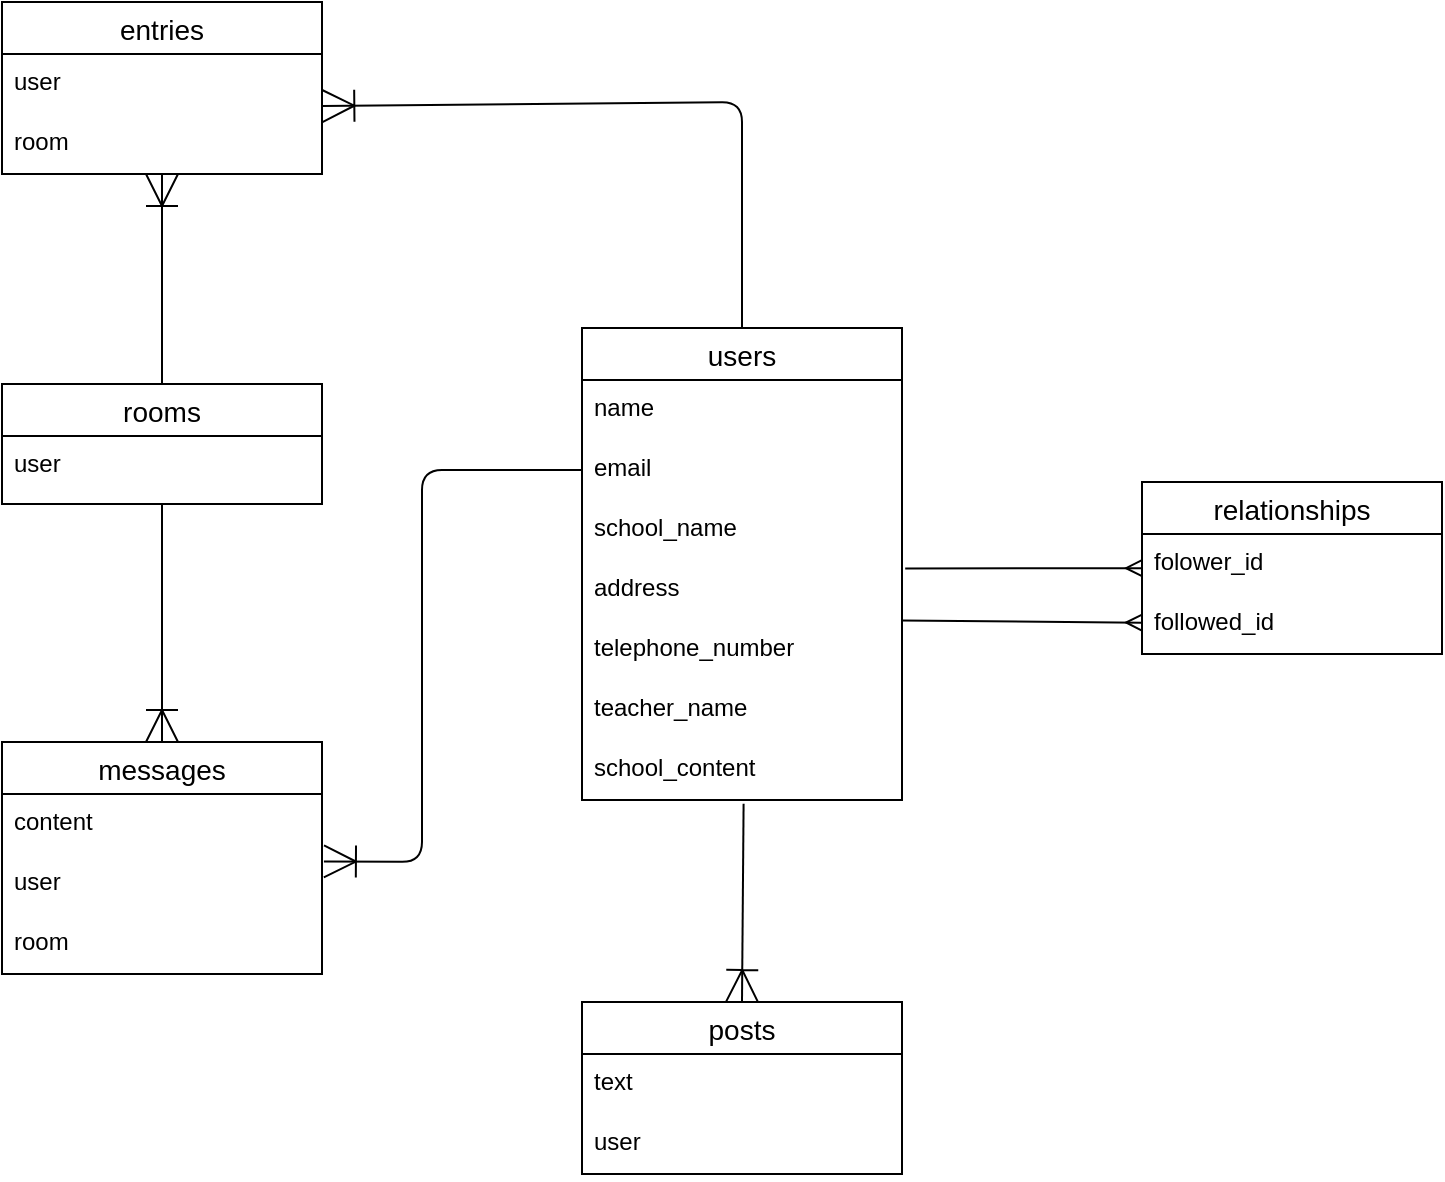 <mxfile>
    <diagram id="I6LFOoUq0VJOldVvCKo9" name="ページ1">
        <mxGraphModel dx="886" dy="860" grid="1" gridSize="10" guides="1" tooltips="1" connect="1" arrows="1" fold="1" page="1" pageScale="1" pageWidth="827" pageHeight="1169" math="0" shadow="0">
            <root>
                <mxCell id="0"/>
                <mxCell id="1" parent="0"/>
                <mxCell id="154" style="edgeStyle=none;html=1;entryX=0.5;entryY=0;entryDx=0;entryDy=0;endArrow=ERoneToMany;endFill=0;endSize=14;exitX=0.505;exitY=1.064;exitDx=0;exitDy=0;exitPerimeter=0;" parent="1" source="171" target="148" edge="1">
                    <mxGeometry relative="1" as="geometry">
                        <mxPoint x="450" y="500" as="sourcePoint"/>
                    </mxGeometry>
                </mxCell>
                <mxCell id="162" style="edgeStyle=none;html=1;endArrow=ERoneToMany;endFill=0;endSize=14;entryX=1.001;entryY=-0.133;entryDx=0;entryDy=0;entryPerimeter=0;" parent="1" source="2" target="146" edge="1">
                    <mxGeometry relative="1" as="geometry">
                        <mxPoint x="250.0" y="140.0" as="targetPoint"/>
                        <Array as="points">
                            <mxPoint x="450" y="140"/>
                        </Array>
                    </mxGeometry>
                </mxCell>
                <mxCell id="2" value="users" style="swimlane;fontStyle=0;childLayout=stackLayout;horizontal=1;startSize=26;horizontalStack=0;resizeParent=1;resizeParentMax=0;resizeLast=0;collapsible=1;marginBottom=0;align=center;fontSize=14;" parent="1" vertex="1">
                    <mxGeometry x="370" y="253" width="160" height="236" as="geometry"/>
                </mxCell>
                <mxCell id="3" value="name" style="text;strokeColor=none;fillColor=none;spacingLeft=4;spacingRight=4;overflow=hidden;rotatable=0;points=[[0,0.5],[1,0.5]];portConstraint=eastwest;fontSize=12;" parent="2" vertex="1">
                    <mxGeometry y="26" width="160" height="30" as="geometry"/>
                </mxCell>
                <mxCell id="4" value="email" style="text;strokeColor=none;fillColor=none;spacingLeft=4;spacingRight=4;overflow=hidden;rotatable=0;points=[[0,0.5],[1,0.5]];portConstraint=eastwest;fontSize=12;" parent="2" vertex="1">
                    <mxGeometry y="56" width="160" height="30" as="geometry"/>
                </mxCell>
                <mxCell id="5" value="school_name" style="text;strokeColor=none;fillColor=none;spacingLeft=4;spacingRight=4;overflow=hidden;rotatable=0;points=[[0,0.5],[1,0.5]];portConstraint=eastwest;fontSize=12;" parent="2" vertex="1">
                    <mxGeometry y="86" width="160" height="30" as="geometry"/>
                </mxCell>
                <mxCell id="163" value="address" style="text;strokeColor=none;fillColor=none;spacingLeft=4;spacingRight=4;overflow=hidden;rotatable=0;points=[[0,0.5],[1,0.5]];portConstraint=eastwest;fontSize=12;" parent="2" vertex="1">
                    <mxGeometry y="116" width="160" height="30" as="geometry"/>
                </mxCell>
                <mxCell id="169" value="telephone_number" style="text;strokeColor=none;fillColor=none;spacingLeft=4;spacingRight=4;overflow=hidden;rotatable=0;points=[[0,0.5],[1,0.5]];portConstraint=eastwest;fontSize=12;" parent="2" vertex="1">
                    <mxGeometry y="146" width="160" height="30" as="geometry"/>
                </mxCell>
                <mxCell id="170" value="teacher_name" style="text;strokeColor=none;fillColor=none;spacingLeft=4;spacingRight=4;overflow=hidden;rotatable=0;points=[[0,0.5],[1,0.5]];portConstraint=eastwest;fontSize=12;" parent="2" vertex="1">
                    <mxGeometry y="176" width="160" height="30" as="geometry"/>
                </mxCell>
                <mxCell id="171" value="school_content" style="text;strokeColor=none;fillColor=none;spacingLeft=4;spacingRight=4;overflow=hidden;rotatable=0;points=[[0,0.5],[1,0.5]];portConstraint=eastwest;fontSize=12;" parent="2" vertex="1">
                    <mxGeometry y="206" width="160" height="30" as="geometry"/>
                </mxCell>
                <mxCell id="135" value="messages" style="swimlane;fontStyle=0;childLayout=stackLayout;horizontal=1;startSize=26;horizontalStack=0;resizeParent=1;resizeParentMax=0;resizeLast=0;collapsible=1;marginBottom=0;align=center;fontSize=14;" parent="1" vertex="1">
                    <mxGeometry x="80" y="460" width="160" height="116" as="geometry"/>
                </mxCell>
                <mxCell id="136" value="content" style="text;strokeColor=none;fillColor=none;spacingLeft=4;spacingRight=4;overflow=hidden;rotatable=0;points=[[0,0.5],[1,0.5]];portConstraint=eastwest;fontSize=12;" parent="135" vertex="1">
                    <mxGeometry y="26" width="160" height="30" as="geometry"/>
                </mxCell>
                <mxCell id="137" value="user" style="text;strokeColor=none;fillColor=none;spacingLeft=4;spacingRight=4;overflow=hidden;rotatable=0;points=[[0,0.5],[1,0.5]];portConstraint=eastwest;fontSize=12;" parent="135" vertex="1">
                    <mxGeometry y="56" width="160" height="30" as="geometry"/>
                </mxCell>
                <mxCell id="138" value="room" style="text;strokeColor=none;fillColor=none;spacingLeft=4;spacingRight=4;overflow=hidden;rotatable=0;points=[[0,0.5],[1,0.5]];portConstraint=eastwest;fontSize=12;" parent="135" vertex="1">
                    <mxGeometry y="86" width="160" height="30" as="geometry"/>
                </mxCell>
                <mxCell id="160" style="edgeStyle=none;html=1;entryX=0.5;entryY=0;entryDx=0;entryDy=0;endArrow=ERoneToMany;endFill=0;endSize=14;" parent="1" source="140" target="135" edge="1">
                    <mxGeometry relative="1" as="geometry"/>
                </mxCell>
                <mxCell id="161" style="edgeStyle=none;html=1;entryX=0.5;entryY=1;entryDx=0;entryDy=0;endArrow=ERoneToMany;endFill=0;endSize=14;" parent="1" source="140" target="144" edge="1">
                    <mxGeometry relative="1" as="geometry"/>
                </mxCell>
                <mxCell id="140" value="rooms" style="swimlane;fontStyle=0;childLayout=stackLayout;horizontal=1;startSize=26;horizontalStack=0;resizeParent=1;resizeParentMax=0;resizeLast=0;collapsible=1;marginBottom=0;align=center;fontSize=14;" parent="1" vertex="1">
                    <mxGeometry x="80" y="281" width="160" height="60" as="geometry"/>
                </mxCell>
                <mxCell id="141" value="user" style="text;strokeColor=none;fillColor=none;spacingLeft=4;spacingRight=4;overflow=hidden;rotatable=0;points=[[0,0.5],[1,0.5]];portConstraint=eastwest;fontSize=12;" parent="140" vertex="1">
                    <mxGeometry y="26" width="160" height="34" as="geometry"/>
                </mxCell>
                <mxCell id="144" value="entries" style="swimlane;fontStyle=0;childLayout=stackLayout;horizontal=1;startSize=26;horizontalStack=0;resizeParent=1;resizeParentMax=0;resizeLast=0;collapsible=1;marginBottom=0;align=center;fontSize=14;" parent="1" vertex="1">
                    <mxGeometry x="80" y="90" width="160" height="86" as="geometry"/>
                </mxCell>
                <mxCell id="145" value="user" style="text;strokeColor=none;fillColor=none;spacingLeft=4;spacingRight=4;overflow=hidden;rotatable=0;points=[[0,0.5],[1,0.5]];portConstraint=eastwest;fontSize=12;" parent="144" vertex="1">
                    <mxGeometry y="26" width="160" height="30" as="geometry"/>
                </mxCell>
                <mxCell id="146" value="room" style="text;strokeColor=none;fillColor=none;spacingLeft=4;spacingRight=4;overflow=hidden;rotatable=0;points=[[0,0.5],[1,0.5]];portConstraint=eastwest;fontSize=12;" parent="144" vertex="1">
                    <mxGeometry y="56" width="160" height="30" as="geometry"/>
                </mxCell>
                <mxCell id="148" value="posts" style="swimlane;fontStyle=0;childLayout=stackLayout;horizontal=1;startSize=26;horizontalStack=0;resizeParent=1;resizeParentMax=0;resizeLast=0;collapsible=1;marginBottom=0;align=center;fontSize=14;" parent="1" vertex="1">
                    <mxGeometry x="370" y="590" width="160" height="86" as="geometry"/>
                </mxCell>
                <mxCell id="149" value="text" style="text;strokeColor=none;fillColor=none;spacingLeft=4;spacingRight=4;overflow=hidden;rotatable=0;points=[[0,0.5],[1,0.5]];portConstraint=eastwest;fontSize=12;" parent="148" vertex="1">
                    <mxGeometry y="26" width="160" height="30" as="geometry"/>
                </mxCell>
                <mxCell id="150" value="user" style="text;strokeColor=none;fillColor=none;spacingLeft=4;spacingRight=4;overflow=hidden;rotatable=0;points=[[0,0.5],[1,0.5]];portConstraint=eastwest;fontSize=12;" parent="148" vertex="1">
                    <mxGeometry y="56" width="160" height="30" as="geometry"/>
                </mxCell>
                <mxCell id="158" style="edgeStyle=none;html=1;endArrow=ERoneToMany;endFill=0;endSize=14;exitX=0;exitY=0.5;exitDx=0;exitDy=0;entryX=1.006;entryY=0.123;entryDx=0;entryDy=0;entryPerimeter=0;" parent="1" source="4" target="137" edge="1">
                    <mxGeometry relative="1" as="geometry">
                        <mxPoint x="250.0" y="520" as="targetPoint"/>
                        <Array as="points">
                            <mxPoint x="290" y="324"/>
                            <mxPoint x="290" y="520"/>
                        </Array>
                    </mxGeometry>
                </mxCell>
                <mxCell id="176" style="edgeStyle=none;html=1;entryX=1.01;entryY=0.14;entryDx=0;entryDy=0;entryPerimeter=0;endArrow=none;endFill=0;startArrow=ERmany;startFill=0;" parent="1" source="172" target="163" edge="1">
                    <mxGeometry relative="1" as="geometry"/>
                </mxCell>
                <mxCell id="172" value="relationships" style="swimlane;fontStyle=0;childLayout=stackLayout;horizontal=1;startSize=26;horizontalStack=0;resizeParent=1;resizeParentMax=0;resizeLast=0;collapsible=1;marginBottom=0;align=center;fontSize=14;" parent="1" vertex="1">
                    <mxGeometry x="650" y="330" width="150" height="86" as="geometry"/>
                </mxCell>
                <mxCell id="173" value="folower_id" style="text;strokeColor=none;fillColor=none;spacingLeft=4;spacingRight=4;overflow=hidden;rotatable=0;points=[[0,0.5],[1,0.5]];portConstraint=eastwest;fontSize=12;" parent="172" vertex="1">
                    <mxGeometry y="26" width="150" height="30" as="geometry"/>
                </mxCell>
                <mxCell id="174" value="followed_id" style="text;strokeColor=none;fillColor=none;spacingLeft=4;spacingRight=4;overflow=hidden;rotatable=0;points=[[0,0.5],[1,0.5]];portConstraint=eastwest;fontSize=12;" parent="172" vertex="1">
                    <mxGeometry y="56" width="150" height="30" as="geometry"/>
                </mxCell>
                <mxCell id="177" style="edgeStyle=none;html=1;entryX=0.998;entryY=0.007;entryDx=0;entryDy=0;entryPerimeter=0;startArrow=ERmany;startFill=0;endArrow=none;endFill=0;" parent="1" source="174" target="169" edge="1">
                    <mxGeometry relative="1" as="geometry"/>
                </mxCell>
            </root>
        </mxGraphModel>
    </diagram>
</mxfile>
